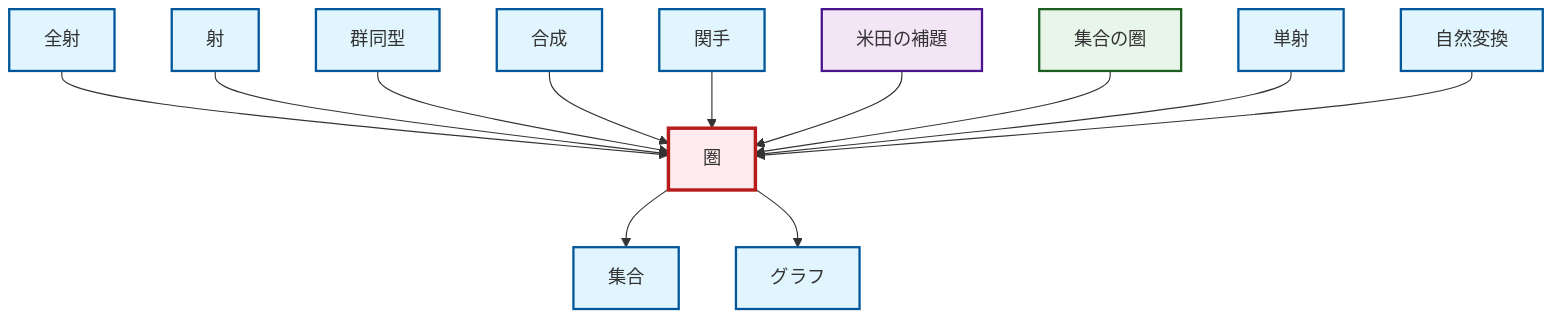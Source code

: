 graph TD
    classDef definition fill:#e1f5fe,stroke:#01579b,stroke-width:2px
    classDef theorem fill:#f3e5f5,stroke:#4a148c,stroke-width:2px
    classDef axiom fill:#fff3e0,stroke:#e65100,stroke-width:2px
    classDef example fill:#e8f5e9,stroke:#1b5e20,stroke-width:2px
    classDef current fill:#ffebee,stroke:#b71c1c,stroke-width:3px
    def-category["圏"]:::definition
    def-functor["関手"]:::definition
    def-graph["グラフ"]:::definition
    thm-yoneda["米田の補題"]:::theorem
    def-monomorphism["単射"]:::definition
    def-epimorphism["全射"]:::definition
    def-composition["合成"]:::definition
    def-isomorphism["群同型"]:::definition
    def-morphism["射"]:::definition
    ex-set-category["集合の圏"]:::example
    def-set["集合"]:::definition
    def-natural-transformation["自然変換"]:::definition
    def-epimorphism --> def-category
    def-category --> def-set
    def-morphism --> def-category
    def-isomorphism --> def-category
    def-composition --> def-category
    def-functor --> def-category
    def-category --> def-graph
    thm-yoneda --> def-category
    ex-set-category --> def-category
    def-monomorphism --> def-category
    def-natural-transformation --> def-category
    class def-category current